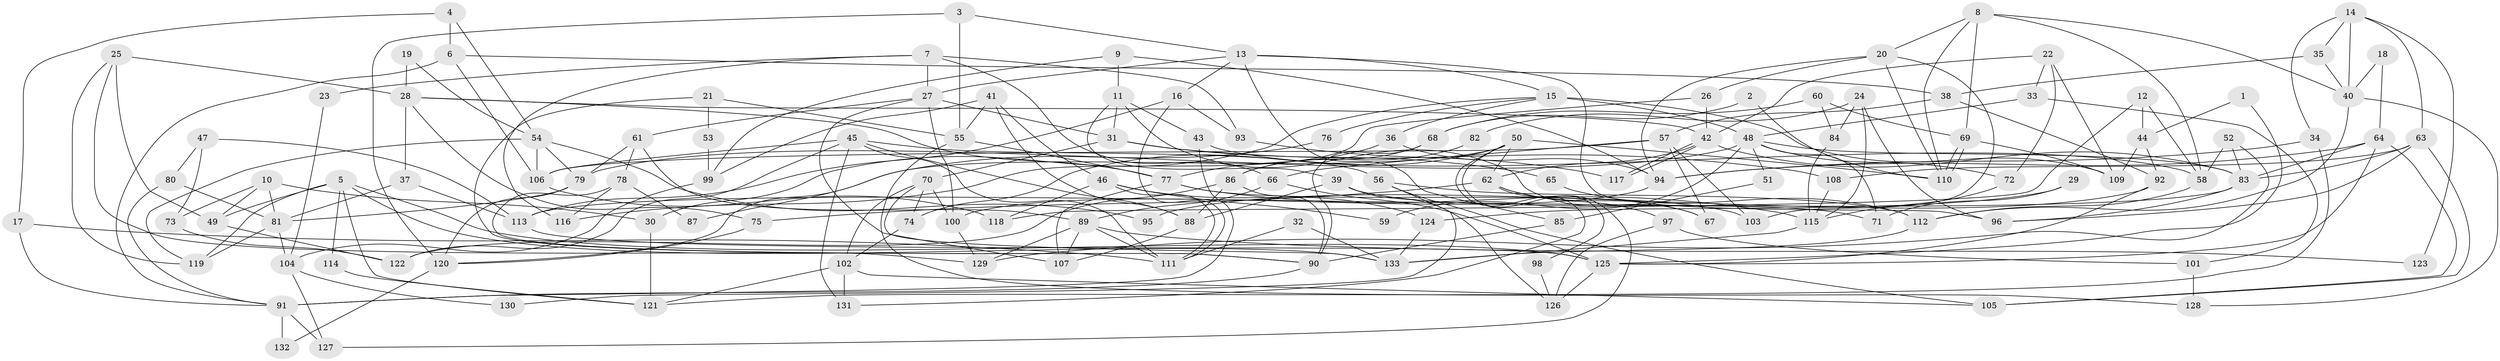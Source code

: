 // Generated by graph-tools (version 1.1) at 2025/50/03/09/25 03:50:05]
// undirected, 133 vertices, 266 edges
graph export_dot {
graph [start="1"]
  node [color=gray90,style=filled];
  1;
  2;
  3;
  4;
  5;
  6;
  7;
  8;
  9;
  10;
  11;
  12;
  13;
  14;
  15;
  16;
  17;
  18;
  19;
  20;
  21;
  22;
  23;
  24;
  25;
  26;
  27;
  28;
  29;
  30;
  31;
  32;
  33;
  34;
  35;
  36;
  37;
  38;
  39;
  40;
  41;
  42;
  43;
  44;
  45;
  46;
  47;
  48;
  49;
  50;
  51;
  52;
  53;
  54;
  55;
  56;
  57;
  58;
  59;
  60;
  61;
  62;
  63;
  64;
  65;
  66;
  67;
  68;
  69;
  70;
  71;
  72;
  73;
  74;
  75;
  76;
  77;
  78;
  79;
  80;
  81;
  82;
  83;
  84;
  85;
  86;
  87;
  88;
  89;
  90;
  91;
  92;
  93;
  94;
  95;
  96;
  97;
  98;
  99;
  100;
  101;
  102;
  103;
  104;
  105;
  106;
  107;
  108;
  109;
  110;
  111;
  112;
  113;
  114;
  115;
  116;
  117;
  118;
  119;
  120;
  121;
  122;
  123;
  124;
  125;
  126;
  127;
  128;
  129;
  130;
  131;
  132;
  133;
  1 -- 44;
  1 -- 125;
  2 -- 68;
  2 -- 110;
  3 -- 13;
  3 -- 55;
  3 -- 120;
  4 -- 54;
  4 -- 6;
  4 -- 17;
  5 -- 49;
  5 -- 125;
  5 -- 114;
  5 -- 119;
  5 -- 121;
  5 -- 133;
  6 -- 91;
  6 -- 106;
  6 -- 38;
  7 -- 66;
  7 -- 27;
  7 -- 23;
  7 -- 93;
  7 -- 116;
  8 -- 110;
  8 -- 69;
  8 -- 20;
  8 -- 40;
  8 -- 58;
  9 -- 99;
  9 -- 94;
  9 -- 11;
  10 -- 81;
  10 -- 49;
  10 -- 30;
  10 -- 73;
  11 -- 31;
  11 -- 39;
  11 -- 43;
  11 -- 67;
  12 -- 118;
  12 -- 58;
  12 -- 44;
  13 -- 96;
  13 -- 15;
  13 -- 16;
  13 -- 27;
  13 -- 85;
  14 -- 63;
  14 -- 35;
  14 -- 34;
  14 -- 40;
  14 -- 123;
  15 -- 109;
  15 -- 48;
  15 -- 30;
  15 -- 36;
  15 -- 76;
  16 -- 111;
  16 -- 93;
  16 -- 113;
  17 -- 111;
  17 -- 91;
  18 -- 64;
  18 -- 40;
  19 -- 54;
  19 -- 28;
  20 -- 94;
  20 -- 26;
  20 -- 103;
  20 -- 110;
  21 -- 55;
  21 -- 90;
  21 -- 53;
  22 -- 72;
  22 -- 42;
  22 -- 33;
  22 -- 109;
  23 -- 104;
  24 -- 96;
  24 -- 84;
  24 -- 82;
  24 -- 115;
  25 -- 28;
  25 -- 129;
  25 -- 49;
  25 -- 119;
  26 -- 42;
  26 -- 116;
  27 -- 61;
  27 -- 31;
  27 -- 100;
  27 -- 107;
  28 -- 42;
  28 -- 77;
  28 -- 37;
  28 -- 75;
  29 -- 71;
  29 -- 124;
  30 -- 121;
  31 -- 70;
  31 -- 65;
  31 -- 108;
  32 -- 133;
  32 -- 111;
  33 -- 48;
  33 -- 101;
  34 -- 121;
  34 -- 94;
  35 -- 38;
  35 -- 40;
  36 -- 94;
  36 -- 77;
  37 -- 113;
  37 -- 81;
  38 -- 57;
  38 -- 92;
  39 -- 88;
  39 -- 71;
  39 -- 126;
  40 -- 112;
  40 -- 128;
  41 -- 88;
  41 -- 55;
  41 -- 46;
  41 -- 99;
  42 -- 62;
  42 -- 117;
  42 -- 117;
  42 -- 83;
  43 -- 58;
  43 -- 91;
  44 -- 92;
  44 -- 109;
  45 -- 131;
  45 -- 106;
  45 -- 56;
  45 -- 88;
  45 -- 111;
  45 -- 122;
  46 -- 111;
  46 -- 59;
  46 -- 118;
  46 -- 124;
  47 -- 80;
  47 -- 113;
  47 -- 73;
  48 -- 79;
  48 -- 83;
  48 -- 51;
  48 -- 59;
  48 -- 71;
  48 -- 72;
  49 -- 122;
  50 -- 74;
  50 -- 110;
  50 -- 62;
  50 -- 87;
  50 -- 98;
  50 -- 131;
  51 -- 85;
  52 -- 58;
  52 -- 83;
  52 -- 129;
  53 -- 99;
  54 -- 79;
  54 -- 119;
  54 -- 95;
  54 -- 106;
  55 -- 128;
  55 -- 77;
  56 -- 112;
  56 -- 105;
  56 -- 130;
  57 -- 103;
  57 -- 66;
  57 -- 67;
  57 -- 106;
  58 -- 112;
  60 -- 68;
  60 -- 69;
  60 -- 84;
  61 -- 79;
  61 -- 78;
  61 -- 89;
  62 -- 67;
  62 -- 75;
  62 -- 97;
  62 -- 127;
  63 -- 83;
  63 -- 108;
  63 -- 96;
  63 -- 105;
  64 -- 94;
  64 -- 105;
  64 -- 83;
  64 -- 125;
  65 -- 112;
  66 -- 125;
  66 -- 89;
  68 -- 86;
  68 -- 90;
  69 -- 110;
  69 -- 110;
  69 -- 109;
  70 -- 100;
  70 -- 102;
  70 -- 74;
  70 -- 133;
  72 -- 115;
  73 -- 122;
  74 -- 102;
  75 -- 120;
  76 -- 120;
  77 -- 115;
  77 -- 103;
  77 -- 107;
  78 -- 116;
  78 -- 90;
  78 -- 87;
  79 -- 120;
  79 -- 81;
  80 -- 91;
  80 -- 81;
  81 -- 119;
  81 -- 104;
  82 -- 86;
  83 -- 96;
  83 -- 113;
  84 -- 115;
  85 -- 90;
  86 -- 122;
  86 -- 88;
  86 -- 90;
  88 -- 107;
  89 -- 107;
  89 -- 111;
  89 -- 123;
  89 -- 129;
  90 -- 91;
  91 -- 127;
  91 -- 132;
  92 -- 125;
  92 -- 95;
  93 -- 117;
  94 -- 100;
  97 -- 126;
  97 -- 101;
  98 -- 126;
  99 -- 104;
  100 -- 129;
  101 -- 128;
  102 -- 121;
  102 -- 105;
  102 -- 131;
  104 -- 127;
  104 -- 130;
  106 -- 118;
  108 -- 115;
  112 -- 133;
  113 -- 125;
  114 -- 121;
  115 -- 133;
  120 -- 132;
  124 -- 133;
  125 -- 126;
}
